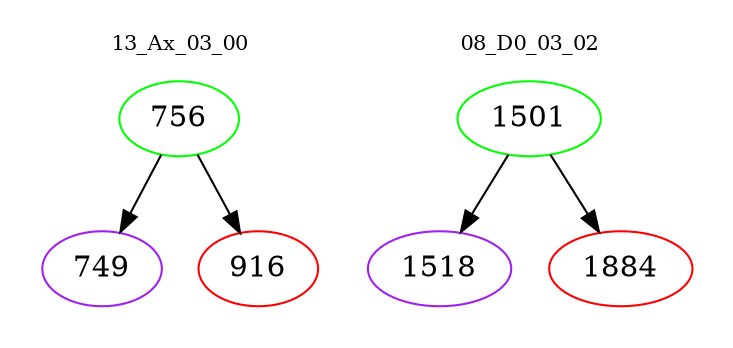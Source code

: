 digraph{
subgraph cluster_0 {
color = white
label = "13_Ax_03_00";
fontsize=10;
T0_756 [label="756", color="green"]
T0_756 -> T0_749 [color="black"]
T0_749 [label="749", color="purple"]
T0_756 -> T0_916 [color="black"]
T0_916 [label="916", color="red"]
}
subgraph cluster_1 {
color = white
label = "08_D0_03_02";
fontsize=10;
T1_1501 [label="1501", color="green"]
T1_1501 -> T1_1518 [color="black"]
T1_1518 [label="1518", color="purple"]
T1_1501 -> T1_1884 [color="black"]
T1_1884 [label="1884", color="red"]
}
}
